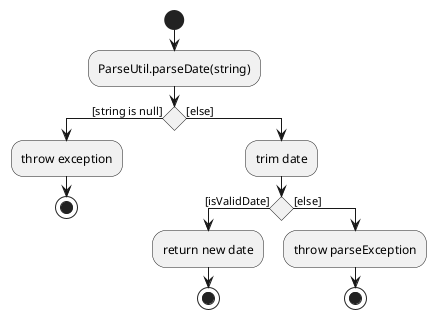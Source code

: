 @startuml
'https://plantuml.com/activity-diagram-beta

start
:ParseUtil.parseDate(string);
if () then ([string is null])
    :throw exception;
    stop
else ([else])
    :trim date;
    if () then ([isValidDate])
        :return new date;
        stop
    else ([else])
        :throw parseException;
        stop
@enduml
